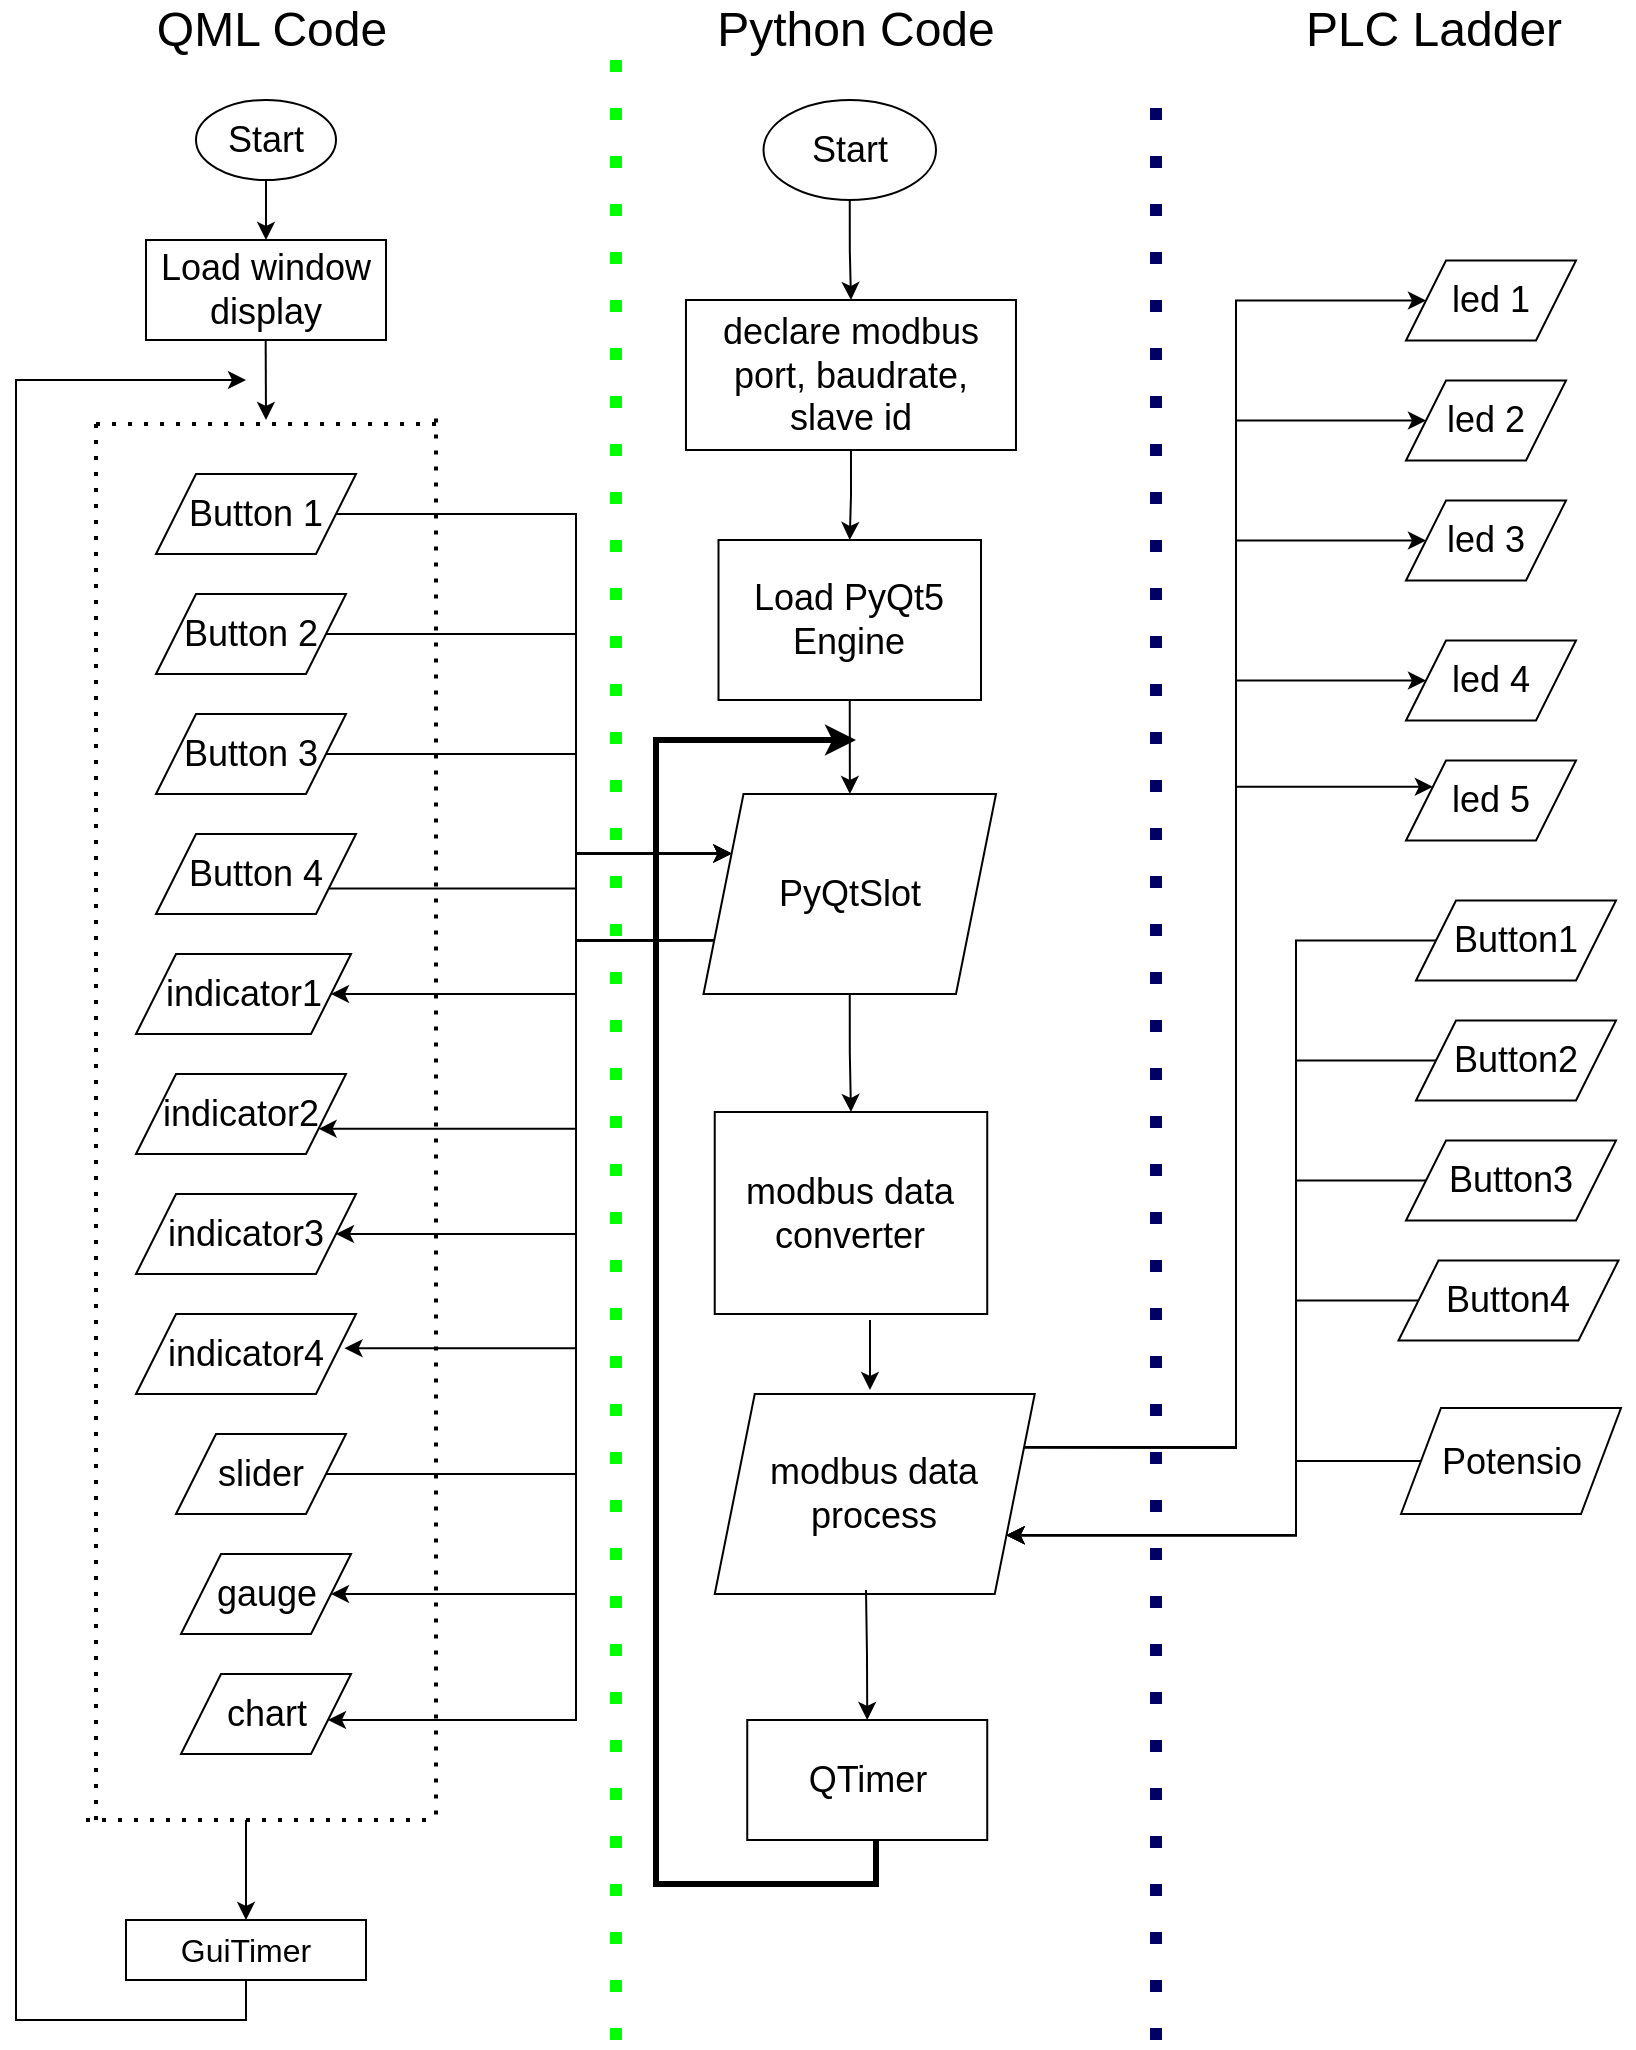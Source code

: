 <mxfile version="21.1.7" type="github">
  <diagram name="Page-1" id="lVUlWz7LJa00bjVZGHgd">
    <mxGraphModel dx="1880" dy="997" grid="1" gridSize="10" guides="1" tooltips="1" connect="1" arrows="1" fold="1" page="1" pageScale="1" pageWidth="850" pageHeight="1100" math="0" shadow="0">
      <root>
        <mxCell id="0" />
        <mxCell id="1" parent="0" />
        <mxCell id="QY4sg_2AmRACwEPoSQQL-1" value="" style="endArrow=none;dashed=1;html=1;dashPattern=1 3;strokeWidth=6;rounded=0;strokeColor=#00FF00;" edge="1" parent="1">
          <mxGeometry width="50" height="50" relative="1" as="geometry">
            <mxPoint x="320" y="1050" as="sourcePoint" />
            <mxPoint x="320" y="60" as="targetPoint" />
          </mxGeometry>
        </mxCell>
        <mxCell id="QY4sg_2AmRACwEPoSQQL-2" value="" style="endArrow=none;dashed=1;html=1;dashPattern=1 3;strokeWidth=6;rounded=0;strokeColor=#000066;" edge="1" parent="1">
          <mxGeometry width="50" height="50" relative="1" as="geometry">
            <mxPoint x="590" y="1050" as="sourcePoint" />
            <mxPoint x="590" y="80" as="targetPoint" />
          </mxGeometry>
        </mxCell>
        <mxCell id="QY4sg_2AmRACwEPoSQQL-3" value="&lt;font style=&quot;font-size: 24px;&quot;&gt;QML Code&lt;/font&gt;" style="text;html=1;strokeColor=none;fillColor=none;align=center;verticalAlign=middle;whiteSpace=wrap;rounded=0;" vertex="1" parent="1">
          <mxGeometry x="82.5" y="30" width="130" height="30" as="geometry" />
        </mxCell>
        <mxCell id="QY4sg_2AmRACwEPoSQQL-4" value="&lt;font style=&quot;font-size: 24px;&quot;&gt;Python Code&lt;/font&gt;" style="text;html=1;strokeColor=none;fillColor=none;align=center;verticalAlign=middle;whiteSpace=wrap;rounded=0;" vertex="1" parent="1">
          <mxGeometry x="360" y="30" width="160" height="30" as="geometry" />
        </mxCell>
        <mxCell id="QY4sg_2AmRACwEPoSQQL-5" value="&lt;font style=&quot;font-size: 24px;&quot;&gt;PLC Ladder&lt;/font&gt;" style="text;html=1;strokeColor=none;fillColor=none;align=center;verticalAlign=middle;whiteSpace=wrap;rounded=0;" vertex="1" parent="1">
          <mxGeometry x="628.75" y="30" width="200" height="30" as="geometry" />
        </mxCell>
        <mxCell id="QY4sg_2AmRACwEPoSQQL-6" value="&lt;font style=&quot;font-size: 18px;&quot;&gt;Start&lt;/font&gt;" style="ellipse;whiteSpace=wrap;html=1;" vertex="1" parent="1">
          <mxGeometry x="110" y="80" width="70" height="40" as="geometry" />
        </mxCell>
        <mxCell id="QY4sg_2AmRACwEPoSQQL-46" style="edgeStyle=orthogonalEdgeStyle;rounded=0;orthogonalLoop=1;jettySize=auto;html=1;exitX=0.5;exitY=1;exitDx=0;exitDy=0;entryX=0.5;entryY=0;entryDx=0;entryDy=0;" edge="1" parent="1" source="QY4sg_2AmRACwEPoSQQL-7" target="QY4sg_2AmRACwEPoSQQL-13">
          <mxGeometry relative="1" as="geometry" />
        </mxCell>
        <mxCell id="QY4sg_2AmRACwEPoSQQL-7" value="&lt;font style=&quot;font-size: 18px;&quot;&gt;Start&lt;/font&gt;" style="ellipse;whiteSpace=wrap;html=1;" vertex="1" parent="1">
          <mxGeometry x="393.75" y="80" width="86.25" height="50" as="geometry" />
        </mxCell>
        <mxCell id="QY4sg_2AmRACwEPoSQQL-48" style="edgeStyle=orthogonalEdgeStyle;rounded=0;orthogonalLoop=1;jettySize=auto;html=1;exitX=0.5;exitY=1;exitDx=0;exitDy=0;" edge="1" parent="1" source="QY4sg_2AmRACwEPoSQQL-9" target="QY4sg_2AmRACwEPoSQQL-15">
          <mxGeometry relative="1" as="geometry" />
        </mxCell>
        <mxCell id="QY4sg_2AmRACwEPoSQQL-9" value="&lt;font style=&quot;font-size: 18px;&quot;&gt;Load PyQt5 Engine&lt;/font&gt;" style="rounded=0;whiteSpace=wrap;html=1;" vertex="1" parent="1">
          <mxGeometry x="371.25" y="300" width="131.25" height="80" as="geometry" />
        </mxCell>
        <mxCell id="QY4sg_2AmRACwEPoSQQL-10" value="&lt;font style=&quot;font-size: 18px;&quot;&gt;Load window display&lt;/font&gt;" style="rounded=0;whiteSpace=wrap;html=1;" vertex="1" parent="1">
          <mxGeometry x="85" y="150" width="120" height="50" as="geometry" />
        </mxCell>
        <mxCell id="QY4sg_2AmRACwEPoSQQL-11" value="&lt;font style=&quot;font-size: 18px;&quot;&gt;modbus data converter&lt;/font&gt;" style="rounded=0;whiteSpace=wrap;html=1;" vertex="1" parent="1">
          <mxGeometry x="369.37" y="586" width="136.25" height="101" as="geometry" />
        </mxCell>
        <mxCell id="QY4sg_2AmRACwEPoSQQL-47" style="edgeStyle=orthogonalEdgeStyle;rounded=0;orthogonalLoop=1;jettySize=auto;html=1;exitX=0.5;exitY=1;exitDx=0;exitDy=0;entryX=0.5;entryY=0;entryDx=0;entryDy=0;" edge="1" parent="1" source="QY4sg_2AmRACwEPoSQQL-13" target="QY4sg_2AmRACwEPoSQQL-9">
          <mxGeometry relative="1" as="geometry" />
        </mxCell>
        <mxCell id="QY4sg_2AmRACwEPoSQQL-13" value="&lt;font style=&quot;font-size: 18px;&quot;&gt;declare modbus port, baudrate, slave id&lt;/font&gt;" style="rounded=0;whiteSpace=wrap;html=1;" vertex="1" parent="1">
          <mxGeometry x="354.99" y="180" width="165" height="75" as="geometry" />
        </mxCell>
        <mxCell id="QY4sg_2AmRACwEPoSQQL-49" style="edgeStyle=orthogonalEdgeStyle;rounded=0;orthogonalLoop=1;jettySize=auto;html=1;exitX=0.5;exitY=1;exitDx=0;exitDy=0;entryX=0.5;entryY=0;entryDx=0;entryDy=0;" edge="1" parent="1" source="QY4sg_2AmRACwEPoSQQL-15" target="QY4sg_2AmRACwEPoSQQL-11">
          <mxGeometry relative="1" as="geometry" />
        </mxCell>
        <mxCell id="QY4sg_2AmRACwEPoSQQL-62" style="edgeStyle=orthogonalEdgeStyle;rounded=0;orthogonalLoop=1;jettySize=auto;html=1;exitX=0;exitY=0.75;exitDx=0;exitDy=0;entryX=1;entryY=0.5;entryDx=0;entryDy=0;" edge="1" parent="1" source="QY4sg_2AmRACwEPoSQQL-15" target="QY4sg_2AmRACwEPoSQQL-21">
          <mxGeometry relative="1" as="geometry">
            <Array as="points">
              <mxPoint x="300" y="500" />
              <mxPoint x="300" y="527" />
            </Array>
          </mxGeometry>
        </mxCell>
        <mxCell id="QY4sg_2AmRACwEPoSQQL-63" style="edgeStyle=orthogonalEdgeStyle;rounded=0;orthogonalLoop=1;jettySize=auto;html=1;exitX=0;exitY=0.75;exitDx=0;exitDy=0;entryX=1;entryY=0.75;entryDx=0;entryDy=0;" edge="1" parent="1" source="QY4sg_2AmRACwEPoSQQL-15" target="QY4sg_2AmRACwEPoSQQL-22">
          <mxGeometry relative="1" as="geometry">
            <Array as="points">
              <mxPoint x="300" y="500" />
              <mxPoint x="300" y="594" />
            </Array>
          </mxGeometry>
        </mxCell>
        <mxCell id="QY4sg_2AmRACwEPoSQQL-64" style="edgeStyle=orthogonalEdgeStyle;rounded=0;orthogonalLoop=1;jettySize=auto;html=1;exitX=0;exitY=0.75;exitDx=0;exitDy=0;entryX=1;entryY=0.5;entryDx=0;entryDy=0;" edge="1" parent="1" source="QY4sg_2AmRACwEPoSQQL-15" target="QY4sg_2AmRACwEPoSQQL-23">
          <mxGeometry relative="1" as="geometry">
            <Array as="points">
              <mxPoint x="300" y="500" />
              <mxPoint x="300" y="647" />
            </Array>
          </mxGeometry>
        </mxCell>
        <mxCell id="QY4sg_2AmRACwEPoSQQL-65" style="edgeStyle=orthogonalEdgeStyle;rounded=0;orthogonalLoop=1;jettySize=auto;html=1;exitX=0;exitY=0.75;exitDx=0;exitDy=0;entryX=0.948;entryY=0.428;entryDx=0;entryDy=0;entryPerimeter=0;" edge="1" parent="1" source="QY4sg_2AmRACwEPoSQQL-15" target="QY4sg_2AmRACwEPoSQQL-24">
          <mxGeometry relative="1" as="geometry">
            <mxPoint x="210" y="710.0" as="targetPoint" />
            <Array as="points">
              <mxPoint x="300" y="500" />
              <mxPoint x="300" y="704" />
            </Array>
          </mxGeometry>
        </mxCell>
        <mxCell id="QY4sg_2AmRACwEPoSQQL-67" style="edgeStyle=orthogonalEdgeStyle;rounded=0;orthogonalLoop=1;jettySize=auto;html=1;exitX=0;exitY=0.75;exitDx=0;exitDy=0;entryX=1;entryY=0.5;entryDx=0;entryDy=0;" edge="1" parent="1" source="QY4sg_2AmRACwEPoSQQL-15" target="QY4sg_2AmRACwEPoSQQL-26">
          <mxGeometry relative="1" as="geometry">
            <Array as="points">
              <mxPoint x="300" y="500" />
              <mxPoint x="300" y="827" />
            </Array>
          </mxGeometry>
        </mxCell>
        <mxCell id="QY4sg_2AmRACwEPoSQQL-68" style="edgeStyle=orthogonalEdgeStyle;rounded=0;orthogonalLoop=1;jettySize=auto;html=1;exitX=0;exitY=0.75;exitDx=0;exitDy=0;" edge="1" parent="1" source="QY4sg_2AmRACwEPoSQQL-15" target="QY4sg_2AmRACwEPoSQQL-27">
          <mxGeometry relative="1" as="geometry">
            <Array as="points">
              <mxPoint x="300" y="500" />
              <mxPoint x="300" y="890" />
            </Array>
          </mxGeometry>
        </mxCell>
        <mxCell id="QY4sg_2AmRACwEPoSQQL-15" value="&lt;font style=&quot;font-size: 18px;&quot;&gt;PyQtSlot&lt;/font&gt;" style="shape=parallelogram;perimeter=parallelogramPerimeter;whiteSpace=wrap;html=1;fixedSize=1;" vertex="1" parent="1">
          <mxGeometry x="363.75" y="427" width="146.25" height="100" as="geometry" />
        </mxCell>
        <mxCell id="QY4sg_2AmRACwEPoSQQL-54" style="edgeStyle=orthogonalEdgeStyle;rounded=0;orthogonalLoop=1;jettySize=auto;html=1;exitX=1;exitY=0.5;exitDx=0;exitDy=0;entryX=0;entryY=0.25;entryDx=0;entryDy=0;" edge="1" parent="1" source="QY4sg_2AmRACwEPoSQQL-17" target="QY4sg_2AmRACwEPoSQQL-15">
          <mxGeometry relative="1" as="geometry">
            <Array as="points">
              <mxPoint x="300" y="287" />
              <mxPoint x="300" y="457" />
            </Array>
          </mxGeometry>
        </mxCell>
        <mxCell id="QY4sg_2AmRACwEPoSQQL-17" value="&lt;font style=&quot;font-size: 18px;&quot;&gt;Button 1&lt;/font&gt;" style="shape=parallelogram;perimeter=parallelogramPerimeter;whiteSpace=wrap;html=1;fixedSize=1;" vertex="1" parent="1">
          <mxGeometry x="90" y="267" width="100" height="40" as="geometry" />
        </mxCell>
        <mxCell id="QY4sg_2AmRACwEPoSQQL-55" style="edgeStyle=orthogonalEdgeStyle;rounded=0;orthogonalLoop=1;jettySize=auto;html=1;exitX=1;exitY=0.5;exitDx=0;exitDy=0;entryX=0;entryY=0.25;entryDx=0;entryDy=0;" edge="1" parent="1" source="QY4sg_2AmRACwEPoSQQL-18" target="QY4sg_2AmRACwEPoSQQL-15">
          <mxGeometry relative="1" as="geometry">
            <Array as="points">
              <mxPoint x="300" y="347" />
              <mxPoint x="300" y="457" />
            </Array>
          </mxGeometry>
        </mxCell>
        <mxCell id="QY4sg_2AmRACwEPoSQQL-18" value="&lt;font style=&quot;font-size: 18px;&quot;&gt;Button 2&lt;/font&gt;" style="shape=parallelogram;perimeter=parallelogramPerimeter;whiteSpace=wrap;html=1;fixedSize=1;" vertex="1" parent="1">
          <mxGeometry x="90" y="327" width="95" height="40" as="geometry" />
        </mxCell>
        <mxCell id="QY4sg_2AmRACwEPoSQQL-56" style="edgeStyle=orthogonalEdgeStyle;rounded=0;orthogonalLoop=1;jettySize=auto;html=1;exitX=1;exitY=0.5;exitDx=0;exitDy=0;entryX=0;entryY=0.25;entryDx=0;entryDy=0;" edge="1" parent="1" source="QY4sg_2AmRACwEPoSQQL-19" target="QY4sg_2AmRACwEPoSQQL-15">
          <mxGeometry relative="1" as="geometry">
            <Array as="points">
              <mxPoint x="300" y="407" />
              <mxPoint x="300" y="457" />
            </Array>
          </mxGeometry>
        </mxCell>
        <mxCell id="QY4sg_2AmRACwEPoSQQL-19" value="&lt;font style=&quot;font-size: 18px;&quot;&gt;Button 3&lt;/font&gt;" style="shape=parallelogram;perimeter=parallelogramPerimeter;whiteSpace=wrap;html=1;fixedSize=1;" vertex="1" parent="1">
          <mxGeometry x="90" y="387" width="95" height="40" as="geometry" />
        </mxCell>
        <mxCell id="QY4sg_2AmRACwEPoSQQL-57" style="edgeStyle=orthogonalEdgeStyle;rounded=0;orthogonalLoop=1;jettySize=auto;html=1;exitX=1;exitY=0.75;exitDx=0;exitDy=0;entryX=0;entryY=0.25;entryDx=0;entryDy=0;" edge="1" parent="1" source="QY4sg_2AmRACwEPoSQQL-20" target="QY4sg_2AmRACwEPoSQQL-15">
          <mxGeometry relative="1" as="geometry">
            <Array as="points">
              <mxPoint x="300" y="474" />
              <mxPoint x="300" y="457" />
            </Array>
          </mxGeometry>
        </mxCell>
        <mxCell id="QY4sg_2AmRACwEPoSQQL-20" value="&lt;font style=&quot;font-size: 18px;&quot;&gt;Button 4&lt;/font&gt;" style="shape=parallelogram;perimeter=parallelogramPerimeter;whiteSpace=wrap;html=1;fixedSize=1;" vertex="1" parent="1">
          <mxGeometry x="90" y="447" width="100" height="40" as="geometry" />
        </mxCell>
        <mxCell id="QY4sg_2AmRACwEPoSQQL-21" value="&lt;font style=&quot;font-size: 18px;&quot;&gt;indicator1&lt;/font&gt;" style="shape=parallelogram;perimeter=parallelogramPerimeter;whiteSpace=wrap;html=1;fixedSize=1;" vertex="1" parent="1">
          <mxGeometry x="80" y="507" width="107.5" height="40" as="geometry" />
        </mxCell>
        <mxCell id="QY4sg_2AmRACwEPoSQQL-22" value="&lt;font style=&quot;font-size: 18px;&quot;&gt;indicator2&lt;/font&gt;" style="shape=parallelogram;perimeter=parallelogramPerimeter;whiteSpace=wrap;html=1;fixedSize=1;" vertex="1" parent="1">
          <mxGeometry x="80" y="567" width="105" height="40" as="geometry" />
        </mxCell>
        <mxCell id="QY4sg_2AmRACwEPoSQQL-23" value="&lt;font style=&quot;font-size: 18px;&quot;&gt;indicator3&lt;/font&gt;" style="shape=parallelogram;perimeter=parallelogramPerimeter;whiteSpace=wrap;html=1;fixedSize=1;" vertex="1" parent="1">
          <mxGeometry x="80" y="627" width="110" height="40" as="geometry" />
        </mxCell>
        <mxCell id="QY4sg_2AmRACwEPoSQQL-24" value="&lt;font style=&quot;font-size: 18px;&quot;&gt;indicator4&lt;/font&gt;" style="shape=parallelogram;perimeter=parallelogramPerimeter;whiteSpace=wrap;html=1;fixedSize=1;" vertex="1" parent="1">
          <mxGeometry x="80" y="687" width="110" height="40" as="geometry" />
        </mxCell>
        <mxCell id="QY4sg_2AmRACwEPoSQQL-58" style="edgeStyle=orthogonalEdgeStyle;rounded=0;orthogonalLoop=1;jettySize=auto;html=1;exitX=1;exitY=0.5;exitDx=0;exitDy=0;entryX=0;entryY=0.25;entryDx=0;entryDy=0;" edge="1" parent="1" source="QY4sg_2AmRACwEPoSQQL-25" target="QY4sg_2AmRACwEPoSQQL-15">
          <mxGeometry relative="1" as="geometry">
            <mxPoint x="380" y="450" as="targetPoint" />
            <Array as="points">
              <mxPoint x="300" y="767" />
              <mxPoint x="300" y="457" />
            </Array>
          </mxGeometry>
        </mxCell>
        <mxCell id="QY4sg_2AmRACwEPoSQQL-25" value="&lt;font style=&quot;font-size: 18px;&quot;&gt;slider&lt;/font&gt;" style="shape=parallelogram;perimeter=parallelogramPerimeter;whiteSpace=wrap;html=1;fixedSize=1;" vertex="1" parent="1">
          <mxGeometry x="100" y="747" width="85" height="40" as="geometry" />
        </mxCell>
        <mxCell id="QY4sg_2AmRACwEPoSQQL-26" value="&lt;font style=&quot;font-size: 18px;&quot;&gt;gauge&lt;/font&gt;" style="shape=parallelogram;perimeter=parallelogramPerimeter;whiteSpace=wrap;html=1;fixedSize=1;" vertex="1" parent="1">
          <mxGeometry x="102.5" y="807" width="85" height="40" as="geometry" />
        </mxCell>
        <mxCell id="QY4sg_2AmRACwEPoSQQL-27" value="&lt;font style=&quot;font-size: 18px;&quot;&gt;chart&lt;/font&gt;" style="shape=parallelogram;perimeter=parallelogramPerimeter;whiteSpace=wrap;html=1;fixedSize=1;" vertex="1" parent="1">
          <mxGeometry x="102.5" y="867" width="85" height="40" as="geometry" />
        </mxCell>
        <mxCell id="QY4sg_2AmRACwEPoSQQL-28" value="&lt;font style=&quot;font-size: 18px;&quot;&gt;led 1&lt;/font&gt;" style="shape=parallelogram;perimeter=parallelogramPerimeter;whiteSpace=wrap;html=1;fixedSize=1;" vertex="1" parent="1">
          <mxGeometry x="715" y="160.25" width="85" height="40" as="geometry" />
        </mxCell>
        <mxCell id="QY4sg_2AmRACwEPoSQQL-29" value="&lt;font style=&quot;font-size: 18px;&quot;&gt;led 2&lt;/font&gt;" style="shape=parallelogram;perimeter=parallelogramPerimeter;whiteSpace=wrap;html=1;fixedSize=1;" vertex="1" parent="1">
          <mxGeometry x="715" y="220.25" width="80" height="40" as="geometry" />
        </mxCell>
        <mxCell id="QY4sg_2AmRACwEPoSQQL-30" value="&lt;font style=&quot;font-size: 18px;&quot;&gt;led 3&lt;/font&gt;" style="shape=parallelogram;perimeter=parallelogramPerimeter;whiteSpace=wrap;html=1;fixedSize=1;" vertex="1" parent="1">
          <mxGeometry x="715" y="280.25" width="80" height="40" as="geometry" />
        </mxCell>
        <mxCell id="QY4sg_2AmRACwEPoSQQL-31" value="&lt;font style=&quot;font-size: 18px;&quot;&gt;led 4&lt;/font&gt;" style="shape=parallelogram;perimeter=parallelogramPerimeter;whiteSpace=wrap;html=1;fixedSize=1;" vertex="1" parent="1">
          <mxGeometry x="715" y="350.25" width="85" height="40" as="geometry" />
        </mxCell>
        <mxCell id="QY4sg_2AmRACwEPoSQQL-32" value="" style="endArrow=none;dashed=1;html=1;dashPattern=1 3;strokeWidth=2;rounded=0;" edge="1" parent="1">
          <mxGeometry width="50" height="50" relative="1" as="geometry">
            <mxPoint x="60" y="242" as="sourcePoint" />
            <mxPoint x="230" y="242" as="targetPoint" />
          </mxGeometry>
        </mxCell>
        <mxCell id="QY4sg_2AmRACwEPoSQQL-33" value="" style="endArrow=none;dashed=1;html=1;dashPattern=1 3;strokeWidth=2;rounded=0;" edge="1" parent="1">
          <mxGeometry width="50" height="50" relative="1" as="geometry">
            <mxPoint x="60" y="940" as="sourcePoint" />
            <mxPoint x="60" y="239.41" as="targetPoint" />
          </mxGeometry>
        </mxCell>
        <mxCell id="QY4sg_2AmRACwEPoSQQL-34" value="" style="endArrow=none;dashed=1;html=1;dashPattern=1 3;strokeWidth=2;rounded=0;" edge="1" parent="1">
          <mxGeometry width="50" height="50" relative="1" as="geometry">
            <mxPoint x="55" y="940" as="sourcePoint" />
            <mxPoint x="230" y="940" as="targetPoint" />
          </mxGeometry>
        </mxCell>
        <mxCell id="QY4sg_2AmRACwEPoSQQL-35" value="" style="endArrow=none;dashed=1;html=1;dashPattern=1 3;strokeWidth=2;rounded=0;" edge="1" parent="1">
          <mxGeometry width="50" height="50" relative="1" as="geometry">
            <mxPoint x="230" y="937.3" as="sourcePoint" />
            <mxPoint x="230" y="236.71" as="targetPoint" />
          </mxGeometry>
        </mxCell>
        <mxCell id="QY4sg_2AmRACwEPoSQQL-36" value="" style="endArrow=classic;html=1;rounded=0;entryX=0.5;entryY=0;entryDx=0;entryDy=0;exitX=0.5;exitY=1;exitDx=0;exitDy=0;" edge="1" parent="1" source="QY4sg_2AmRACwEPoSQQL-6" target="QY4sg_2AmRACwEPoSQQL-10">
          <mxGeometry width="50" height="50" relative="1" as="geometry">
            <mxPoint x="140" y="130" as="sourcePoint" />
            <mxPoint x="190" y="80" as="targetPoint" />
          </mxGeometry>
        </mxCell>
        <mxCell id="QY4sg_2AmRACwEPoSQQL-37" value="" style="endArrow=classic;html=1;rounded=0;exitX=0.5;exitY=1;exitDx=0;exitDy=0;" edge="1" parent="1">
          <mxGeometry width="50" height="50" relative="1" as="geometry">
            <mxPoint x="144.83" y="200" as="sourcePoint" />
            <mxPoint x="145" y="240" as="targetPoint" />
          </mxGeometry>
        </mxCell>
        <mxCell id="QY4sg_2AmRACwEPoSQQL-38" value="" style="endArrow=classic;html=1;rounded=0;exitX=0.5;exitY=1;exitDx=0;exitDy=0;" edge="1" parent="1" source="QY4sg_2AmRACwEPoSQQL-69">
          <mxGeometry width="50" height="50" relative="1" as="geometry">
            <mxPoint x="140" y="1037" as="sourcePoint" />
            <mxPoint x="135" y="220" as="targetPoint" />
            <Array as="points">
              <mxPoint x="135" y="1040" />
              <mxPoint x="20" y="1040" />
              <mxPoint x="20" y="627" />
              <mxPoint x="20" y="267" />
              <mxPoint x="20" y="220" />
              <mxPoint x="80" y="220" />
            </Array>
          </mxGeometry>
        </mxCell>
        <mxCell id="QY4sg_2AmRACwEPoSQQL-39" value="&lt;font style=&quot;font-size: 18px;&quot;&gt;led 5&lt;/font&gt;" style="shape=parallelogram;perimeter=parallelogramPerimeter;whiteSpace=wrap;html=1;fixedSize=1;" vertex="1" parent="1">
          <mxGeometry x="715" y="410.25" width="85" height="40" as="geometry" />
        </mxCell>
        <mxCell id="QY4sg_2AmRACwEPoSQQL-79" style="edgeStyle=orthogonalEdgeStyle;rounded=0;orthogonalLoop=1;jettySize=auto;html=1;exitX=0;exitY=0.5;exitDx=0;exitDy=0;entryX=1;entryY=0.75;entryDx=0;entryDy=0;" edge="1" parent="1" source="QY4sg_2AmRACwEPoSQQL-40" target="QY4sg_2AmRACwEPoSQQL-59">
          <mxGeometry relative="1" as="geometry">
            <Array as="points">
              <mxPoint x="660" y="500" />
              <mxPoint x="660" y="798" />
            </Array>
          </mxGeometry>
        </mxCell>
        <mxCell id="QY4sg_2AmRACwEPoSQQL-40" value="&lt;font style=&quot;font-size: 18px;&quot;&gt;Button1&lt;/font&gt;" style="shape=parallelogram;perimeter=parallelogramPerimeter;whiteSpace=wrap;html=1;fixedSize=1;" vertex="1" parent="1">
          <mxGeometry x="720" y="480.25" width="100" height="40" as="geometry" />
        </mxCell>
        <mxCell id="QY4sg_2AmRACwEPoSQQL-80" style="edgeStyle=orthogonalEdgeStyle;rounded=0;orthogonalLoop=1;jettySize=auto;html=1;exitX=0;exitY=0.5;exitDx=0;exitDy=0;entryX=1;entryY=0.75;entryDx=0;entryDy=0;" edge="1" parent="1" source="QY4sg_2AmRACwEPoSQQL-41" target="QY4sg_2AmRACwEPoSQQL-59">
          <mxGeometry relative="1" as="geometry">
            <Array as="points">
              <mxPoint x="660" y="560" />
              <mxPoint x="660" y="798" />
            </Array>
          </mxGeometry>
        </mxCell>
        <mxCell id="QY4sg_2AmRACwEPoSQQL-41" value="&lt;font style=&quot;font-size: 18px;&quot;&gt;Button2&lt;/font&gt;" style="shape=parallelogram;perimeter=parallelogramPerimeter;whiteSpace=wrap;html=1;fixedSize=1;" vertex="1" parent="1">
          <mxGeometry x="720" y="540.25" width="100" height="40" as="geometry" />
        </mxCell>
        <mxCell id="QY4sg_2AmRACwEPoSQQL-81" style="edgeStyle=orthogonalEdgeStyle;rounded=0;orthogonalLoop=1;jettySize=auto;html=1;exitX=0;exitY=0.5;exitDx=0;exitDy=0;entryX=1;entryY=0.75;entryDx=0;entryDy=0;" edge="1" parent="1" source="QY4sg_2AmRACwEPoSQQL-42" target="QY4sg_2AmRACwEPoSQQL-59">
          <mxGeometry relative="1" as="geometry">
            <Array as="points">
              <mxPoint x="660" y="620" />
              <mxPoint x="660" y="798" />
            </Array>
          </mxGeometry>
        </mxCell>
        <mxCell id="QY4sg_2AmRACwEPoSQQL-42" value="&lt;font style=&quot;font-size: 18px;&quot;&gt;Button3&lt;/font&gt;" style="shape=parallelogram;perimeter=parallelogramPerimeter;whiteSpace=wrap;html=1;fixedSize=1;" vertex="1" parent="1">
          <mxGeometry x="715" y="600.25" width="105" height="40" as="geometry" />
        </mxCell>
        <mxCell id="QY4sg_2AmRACwEPoSQQL-82" style="edgeStyle=orthogonalEdgeStyle;rounded=0;orthogonalLoop=1;jettySize=auto;html=1;exitX=0;exitY=0.5;exitDx=0;exitDy=0;entryX=1;entryY=0.75;entryDx=0;entryDy=0;" edge="1" parent="1" source="QY4sg_2AmRACwEPoSQQL-43" target="QY4sg_2AmRACwEPoSQQL-59">
          <mxGeometry relative="1" as="geometry">
            <Array as="points">
              <mxPoint x="660" y="680" />
              <mxPoint x="660" y="798" />
            </Array>
          </mxGeometry>
        </mxCell>
        <mxCell id="QY4sg_2AmRACwEPoSQQL-43" value="&lt;font style=&quot;font-size: 18px;&quot;&gt;Button4&lt;/font&gt;" style="shape=parallelogram;perimeter=parallelogramPerimeter;whiteSpace=wrap;html=1;fixedSize=1;" vertex="1" parent="1">
          <mxGeometry x="711.25" y="660.25" width="110" height="40" as="geometry" />
        </mxCell>
        <mxCell id="QY4sg_2AmRACwEPoSQQL-83" style="edgeStyle=orthogonalEdgeStyle;rounded=0;orthogonalLoop=1;jettySize=auto;html=1;exitX=0;exitY=0.5;exitDx=0;exitDy=0;entryX=1;entryY=0.75;entryDx=0;entryDy=0;" edge="1" parent="1" source="QY4sg_2AmRACwEPoSQQL-44" target="QY4sg_2AmRACwEPoSQQL-59">
          <mxGeometry relative="1" as="geometry">
            <Array as="points">
              <mxPoint x="660" y="761" />
              <mxPoint x="660" y="798" />
            </Array>
          </mxGeometry>
        </mxCell>
        <mxCell id="QY4sg_2AmRACwEPoSQQL-44" value="&lt;font style=&quot;font-size: 18px;&quot;&gt;Potensio&lt;/font&gt;" style="shape=parallelogram;perimeter=parallelogramPerimeter;whiteSpace=wrap;html=1;fixedSize=1;" vertex="1" parent="1">
          <mxGeometry x="712.5" y="734" width="110" height="53" as="geometry" />
        </mxCell>
        <mxCell id="QY4sg_2AmRACwEPoSQQL-60" style="edgeStyle=orthogonalEdgeStyle;rounded=0;orthogonalLoop=1;jettySize=auto;html=1;strokeColor=#000000;strokeWidth=3;" edge="1" parent="1">
          <mxGeometry relative="1" as="geometry">
            <mxPoint x="440" y="400" as="targetPoint" />
            <mxPoint x="450" y="930" as="sourcePoint" />
            <Array as="points">
              <mxPoint x="450" y="972" />
              <mxPoint x="340" y="972" />
              <mxPoint x="340" y="400" />
            </Array>
          </mxGeometry>
        </mxCell>
        <mxCell id="QY4sg_2AmRACwEPoSQQL-74" style="edgeStyle=orthogonalEdgeStyle;rounded=0;orthogonalLoop=1;jettySize=auto;html=1;exitX=1;exitY=0.25;exitDx=0;exitDy=0;entryX=0;entryY=0.5;entryDx=0;entryDy=0;" edge="1" parent="1" source="QY4sg_2AmRACwEPoSQQL-59" target="QY4sg_2AmRACwEPoSQQL-28">
          <mxGeometry relative="1" as="geometry">
            <Array as="points">
              <mxPoint x="630" y="754" />
              <mxPoint x="630" y="180" />
            </Array>
          </mxGeometry>
        </mxCell>
        <mxCell id="QY4sg_2AmRACwEPoSQQL-75" style="edgeStyle=orthogonalEdgeStyle;rounded=0;orthogonalLoop=1;jettySize=auto;html=1;exitX=1;exitY=0.25;exitDx=0;exitDy=0;entryX=0;entryY=0.5;entryDx=0;entryDy=0;" edge="1" parent="1" source="QY4sg_2AmRACwEPoSQQL-59" target="QY4sg_2AmRACwEPoSQQL-29">
          <mxGeometry relative="1" as="geometry">
            <Array as="points">
              <mxPoint x="630" y="754" />
              <mxPoint x="630" y="240" />
            </Array>
          </mxGeometry>
        </mxCell>
        <mxCell id="QY4sg_2AmRACwEPoSQQL-76" style="edgeStyle=orthogonalEdgeStyle;rounded=0;orthogonalLoop=1;jettySize=auto;html=1;exitX=1;exitY=0.25;exitDx=0;exitDy=0;entryX=0;entryY=0.5;entryDx=0;entryDy=0;" edge="1" parent="1" source="QY4sg_2AmRACwEPoSQQL-59" target="QY4sg_2AmRACwEPoSQQL-30">
          <mxGeometry relative="1" as="geometry">
            <Array as="points">
              <mxPoint x="630" y="754" />
              <mxPoint x="630" y="300" />
            </Array>
          </mxGeometry>
        </mxCell>
        <mxCell id="QY4sg_2AmRACwEPoSQQL-77" style="edgeStyle=orthogonalEdgeStyle;rounded=0;orthogonalLoop=1;jettySize=auto;html=1;exitX=1;exitY=0.25;exitDx=0;exitDy=0;entryX=0;entryY=0.5;entryDx=0;entryDy=0;" edge="1" parent="1" source="QY4sg_2AmRACwEPoSQQL-59" target="QY4sg_2AmRACwEPoSQQL-31">
          <mxGeometry relative="1" as="geometry">
            <Array as="points">
              <mxPoint x="630" y="754" />
              <mxPoint x="630" y="370" />
            </Array>
          </mxGeometry>
        </mxCell>
        <mxCell id="QY4sg_2AmRACwEPoSQQL-78" style="edgeStyle=orthogonalEdgeStyle;rounded=0;orthogonalLoop=1;jettySize=auto;html=1;exitX=1;exitY=0.25;exitDx=0;exitDy=0;entryX=0;entryY=0.25;entryDx=0;entryDy=0;" edge="1" parent="1" source="QY4sg_2AmRACwEPoSQQL-59" target="QY4sg_2AmRACwEPoSQQL-39">
          <mxGeometry relative="1" as="geometry">
            <Array as="points">
              <mxPoint x="630" y="754" />
              <mxPoint x="630" y="423" />
            </Array>
          </mxGeometry>
        </mxCell>
        <mxCell id="QY4sg_2AmRACwEPoSQQL-59" value="&lt;font style=&quot;font-size: 18px;&quot;&gt;modbus data process&lt;/font&gt;" style="shape=parallelogram;perimeter=parallelogramPerimeter;whiteSpace=wrap;html=1;fixedSize=1;" vertex="1" parent="1">
          <mxGeometry x="369.37" y="727" width="160" height="100" as="geometry" />
        </mxCell>
        <mxCell id="QY4sg_2AmRACwEPoSQQL-61" style="edgeStyle=orthogonalEdgeStyle;rounded=0;orthogonalLoop=1;jettySize=auto;html=1;entryX=0.5;entryY=0;entryDx=0;entryDy=0;" edge="1" parent="1">
          <mxGeometry relative="1" as="geometry">
            <mxPoint x="447" y="690" as="sourcePoint" />
            <mxPoint x="447" y="725" as="targetPoint" />
          </mxGeometry>
        </mxCell>
        <mxCell id="QY4sg_2AmRACwEPoSQQL-69" value="&lt;font size=&quot;3&quot;&gt;GuiTimer&lt;/font&gt;" style="rounded=0;whiteSpace=wrap;html=1;" vertex="1" parent="1">
          <mxGeometry x="75" y="990" width="120" height="30" as="geometry" />
        </mxCell>
        <mxCell id="QY4sg_2AmRACwEPoSQQL-71" value="" style="endArrow=classic;html=1;rounded=0;entryX=0.5;entryY=0;entryDx=0;entryDy=0;" edge="1" parent="1" target="QY4sg_2AmRACwEPoSQQL-69">
          <mxGeometry width="50" height="50" relative="1" as="geometry">
            <mxPoint x="135" y="940" as="sourcePoint" />
            <mxPoint x="330" y="900" as="targetPoint" />
          </mxGeometry>
        </mxCell>
        <mxCell id="QY4sg_2AmRACwEPoSQQL-72" value="&lt;font style=&quot;font-size: 18px;&quot;&gt;QTimer&lt;/font&gt;" style="rounded=0;whiteSpace=wrap;html=1;" vertex="1" parent="1">
          <mxGeometry x="385.62" y="890" width="120" height="60" as="geometry" />
        </mxCell>
        <mxCell id="QY4sg_2AmRACwEPoSQQL-73" style="edgeStyle=orthogonalEdgeStyle;rounded=0;orthogonalLoop=1;jettySize=auto;html=1;entryX=0.5;entryY=0;entryDx=0;entryDy=0;" edge="1" parent="1" target="QY4sg_2AmRACwEPoSQQL-72">
          <mxGeometry relative="1" as="geometry">
            <mxPoint x="445" y="825" as="sourcePoint" />
            <mxPoint x="445" y="860" as="targetPoint" />
          </mxGeometry>
        </mxCell>
      </root>
    </mxGraphModel>
  </diagram>
</mxfile>
